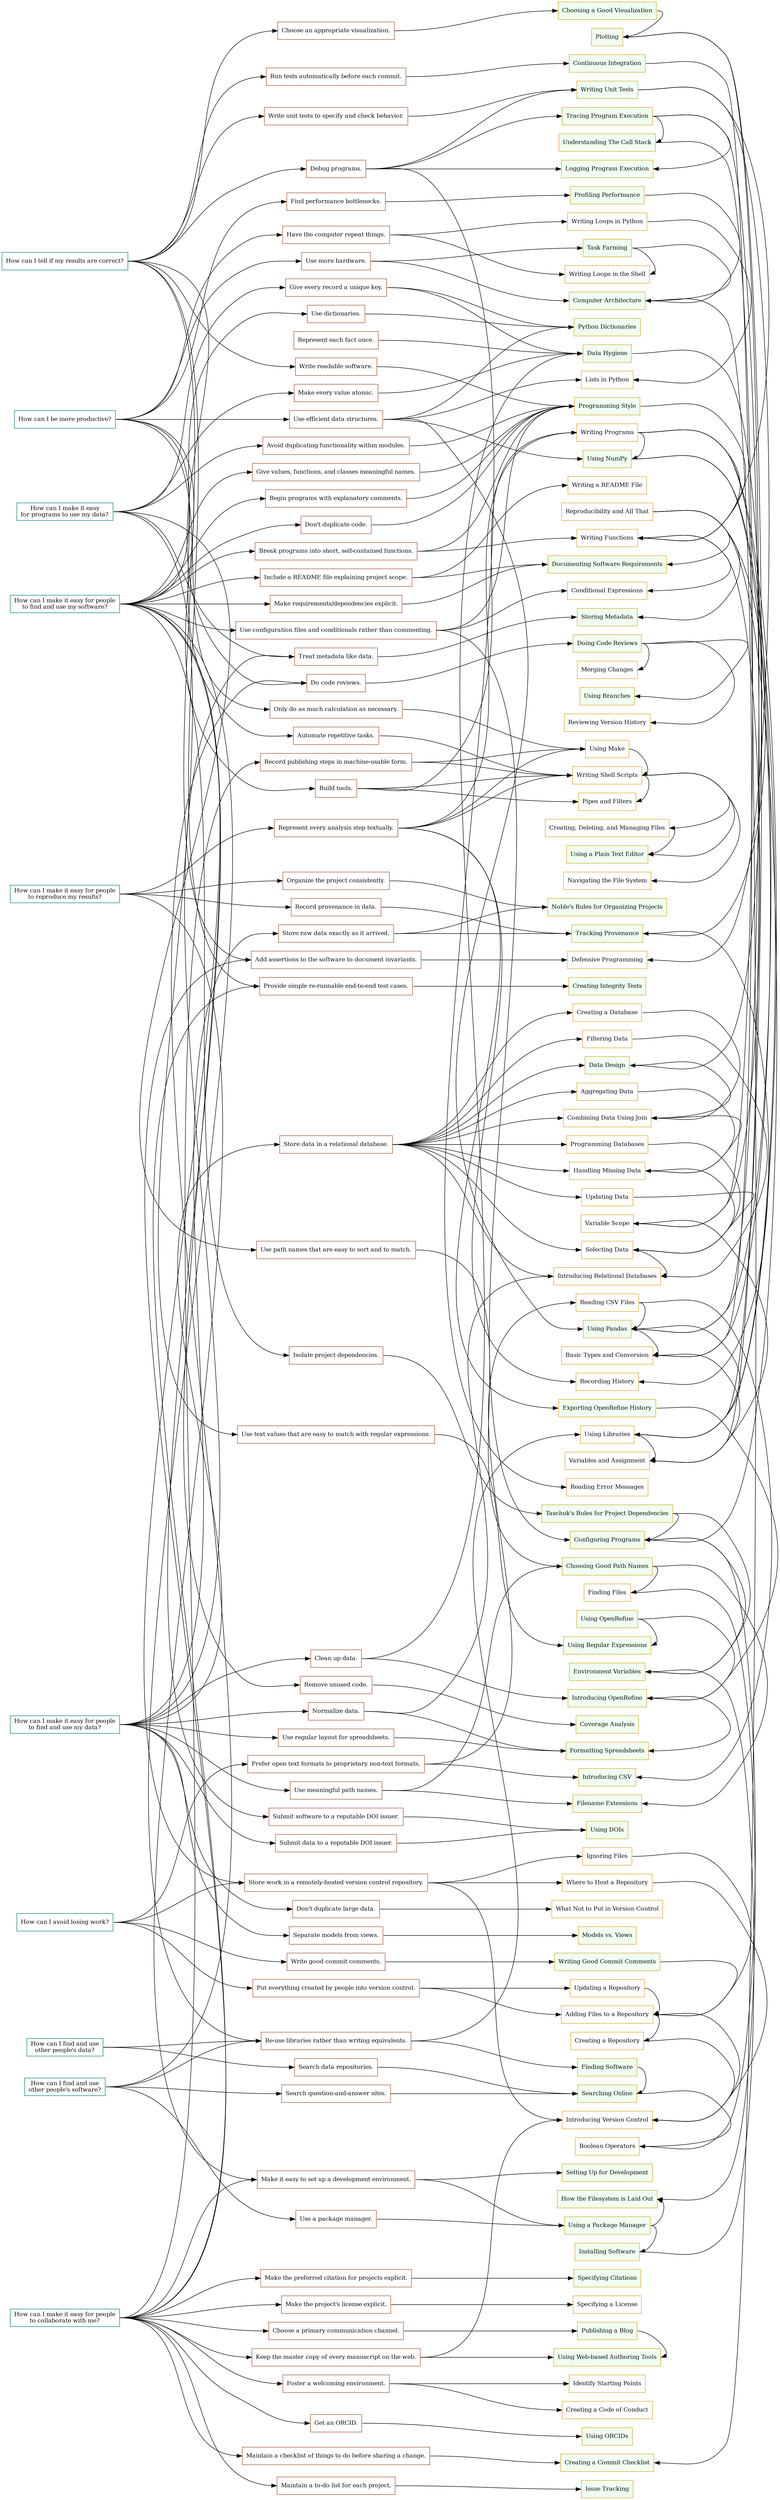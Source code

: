 // Where's open?
digraph scb {
	// Properties.
	rankdir = "LR";
	ranksep = "3 equally";
	node [shape="box", fontsize=12];

	// ----------------------------------------
	// Questions.
	// ----------------------------------------
	subgraph questions {
		node [color="teal"];
		rank = "same";
		q_avoid_losing_work [label="How can I avoid losing work?"];
		q_find_use_others_data [label="How can I find and use\nother people's data?"];
		q_find_use_others_software [label="How can I find and use\nother people's software?"];
		q_improve_productivity [label="How can I be more productive?"];
		q_make_collaboration_easy [label="How can I make it easy for people\nto collaborate with me?"];
		q_make_data_findable [label="How can I make it easy for people\nto find and use my data?"];
		q_make_data_usable_by_programs [label="How can I make it easy\nfor programs to use my data?"];
		q_make_software_findable_usable [label="How can I make it easy for people\nto find and use my software?"];
		q_results_correct [label="How can I tell if my results are correct?"];
		q_results_reproducible [label="How can I make it easy for people\nto reproduce my results?"];
	}

	// ----------------------------------------
	// Answers.
	// ----------------------------------------
	subgraph answers {
		node [color="sienna"];
		rank = "same";
		a_add_assertions [label="Add assertions to the software to document invariants."];
		a_add_human_work_to_repo [label="Put everything created by people into version control."];
		a_atomic_values [label="Make every value atomic."];
		a_automate_tasks [label="Automate repetitive tasks."];
		a_avoid_duplication [label="Avoid duplicating functionality within modules."];
		a_build_and_smoke_tests [label="Provide simple re-runnable end-to-end test cases."];
		a_build_tools [label="Build tools."];
		a_choose_primary_communication_channel [label="Choose a primary communication channel."];
		a_choose_visualization [label="Choose an appropriate visualization."];
		a_clean_up_data [label="Clean up data."];
		a_code_reviews [label="Do code reviews."];
		a_commit_checklist [label="Maintain a checklist of things to do before sharing a change."];
		a_consistent_project_organization [label="Organize the project consistently."];
		a_data_doi [label="Submit data to a reputable DOI issuer."];
		a_debugging [label="Debug programs."];
		a_document_function [label="Begin programs with explanatory comments."];
		a_dont_duplicate_code [label="Don't duplicate code."];
		a_dont_duplicate_large_data [label="Don't duplicate large data."];
		a_eliminate_redundant_calculation [label="Only do as much calculation as necessary."];
		a_explicit_requirements [label="Make requirements/dependencies explicit."];
		a_foster_welcoming_environment [label="Foster a welcoming environment."];
		a_get_orcid [label="Get an ORCID."];
		a_give_code_meaningful_names [label="Give values, functions, and classes meaningful names."];
		a_good_commit_comments [label="Write good commit comments."];
		a_have_computer_repeat_things [label="Have the computer repeat things."];
		a_include_readme [label="Include a README file explaining project scope."];
		a_isolate_dependencies [label="Isolate project dependencies."];
		a_keys_for_records [label="Give every record a unique key."];
		a_master_manuscript_online [label="Keep the master copy of every manuscript on the web."];
		a_meaningful_path_names [label="Use meaningful path names."];
		a_normalize_data [label="Normalize data."];
		a_prefer_open_text [label="Prefer open text formats to proprietary non-text formats."];
		a_profile_performance [label="Find performance bottlenecks."];
		a_project_todo_list [label="Maintain a to-do list for each project."];
		a_record_analysis_steps_textually [label="Represent every analysis step textually."];
		a_record_data_provenance [label="Record provenance in data."];
		a_record_publishing_steps [label="Record publishing steps in machine-usable form."];
		a_regular_spreadsheet_layout [label="Use regular layout for spreadsheets."];
		a_remove_unused_code [label="Remove unused code."];
		a_represent_each_fact_once [label="Represent each fact once."];
		a_reuse_libraries [label="Re-use libraries rather than writing equivalents."];
		a_run_precommit_checks [label="Run tests automatically before each commit."];
		a_search_answer_sites [label="Search question-and-answer sites."];
		a_search_data_repositories [label="Search data repositories."];
		a_separate_models_from_views [label="Separate models from views."];
		a_set_up_development [label="Make it easy to set up a development environment."];
		a_software_doi [label="Submit software to a reputable DOI issuer."];
		a_sortable_matchable_path_names [label="Use path names that are easy to sort and to match."];
		a_specify_citation [label="Make the preferred citation for projects explicit."];
		a_specify_license [label="Make the project's license explicit."];
		a_store_raw_data [label="Store raw data exactly as it arrived."];
		a_store_work_remote_repo [label="Store work in a remotely-hosted version control repository."];
		a_treat_metadata_like_data [label="Treat metadata like data."];
		a_use_dictionaries [label="Use dictionaries."];
		a_use_more_hardware [label="Use more hardware."];
		a_use_config_files [label="Use configuration files and conditionals rather than commenting."];
		a_use_efficient_data_structures [label="Use efficient data structures."];
		a_use_functions [label="Break programs into short, self-contained functions."];
		a_use_matchable_text [label="Use text values that are easy to match with regular expressions."];
		a_use_package_manager [label="Use a package manager."];
		a_use_relational_database [label="Store data in a relational database."];
		a_write_readable_software [label="Write readable software."];
		a_write_unit_tests [label="Write unit tests to specify and check behavior."];
	}

	// ----------------------------------------
	// Topics.
	// ----------------------------------------
	subgraph topics {
		node [color="goldenrod"];
		rank = "same";
		t_add_to_repository [label="Adding Files to a Repository"];
		t_aggregating_data [label="Aggregating Data"];
		t_blogging [label="Publishing a Blog", fillcolor="honeydew", style="filled"];
		t_boilerplate_citation [label="Specifying Citations", fillcolor="honeydew", style="filled"];
		t_boilerplate_license [label="Specifying a License"];
		t_boilerplate_readme [label="Writing a README File"];
		t_boolean_operators [label="Boolean Operators"];
		t_call_stack [label="Understanding The Call Stack", fillcolor="honeydew", style="filled"];
		t_choosing_good_path_names [label="Choosing Good Path Names", fillcolor="honeydew", style="filled"];
		t_choosing_repository_host [label="Where to Host a Repository"];
		t_choosing_visualization [label="Choosing a Good Visualization", fillcolor="honeydew", style="filled"];
		t_code_of_conduct [label="Creating a Code of Conduct"];
		t_code_reviews [label="Doing Code Reviews", fillcolor="honeydew", style="filled"];
		t_commit_checklist [label="Creating a Commit Checklist", fillcolor="honeydew", style="filled"];
		t_computer_architecture [label="Computer Architecture", fillcolor="honeydew", style="filled"];
		t_conditionals [label="Conditional Expressions"];
		t_continuous_integration [label="Continuous Integration", fillcolor="honeydew", style="filled"];
		t_coverage [label="Coverage Analysis", fillcolor="honeydew", style="filled"];
		t_creating_database [label="Creating a Database"];
		t_creating_integrity_tests [label="Creating Integrity Tests", fillcolor="honeydew", style="filled"];
		t_creating_repository [label="Creating a Repository"];
		t_csv_intro [label="Introducing CSV", fillcolor="honeydew", style="filled"];
		t_data_design [label="Data Design", fillcolor="honeydew", style="filled"];
		t_data_hygiene [label="Data Hygiene", fillcolor="honeydew", style="filled"];
		t_data_types [label="Basic Types and Conversion"];
		t_defensive_programming [label="Defensive Programming"];
		t_documenting_requirements [label="Documenting Software Requirements", fillcolor="honeydew", style="filled"];
		t_environment_variables [label="Environment Variables", fillcolor="honeydew", style="filled"];
		t_exporting_openrefine_history [label="Exporting OpenRefine History", fillcolor="honeydew", style="filled"];
		t_filename_extensions [label="Filename Extensions", fillcolor="honeydew", style="filled"];
		t_filesystem_layout [label="How the Filesystem is Laid Out", fillcolor="honeydew", style="filled"];
		t_filtering_data [label="Filtering Data"];
		t_finding_files [label="Finding Files"];
		t_finding_software [label="Finding Software", fillcolor="honeydew", style="filled"];
		t_formatting_spreadsheets [label="Formatting Spreadsheets", fillcolor="honeydew", style="filled"];
		t_getting_doi [label="Using DOIs", fillcolor="honeydew", style="filled"];
		t_getting_orcid [label="Using ORCIDs", fillcolor="honeydew", style="filled"];
		t_good_commit_comments [label="Writing Good Commit Comments", fillcolor="honeydew", style="filled"];
		t_handling_missing_data [label="Handling Missing Data"];
		t_identify_starting_points [label="Identify Starting Points"];
		t_ignoring_files [label="Ignoring Files"];
		t_installing_software [label="Installing Software", fillcolor="honeydew", style="filled"];
		t_introducing_openrefine [label="Introducing OpenRefine", fillcolor="honeydew", style="filled"];
		t_introducing_relational_databases [label="Introducing Relational Databases"];
		t_introducing_version_control [label="Introducing Version Control"];
		t_issue_tracking [label="Issue Tracking", fillcolor="honeydew", style="filled"];
		t_joining_data [label="Combining Data Using Join"];
		t_logging [label="Logging Program Execution", fillcolor="honeydew", style="filled"];
		t_managing_files [label="Creating, Deleting, and Managing Files"];
		t_merging_changes [label="Merging Changes"];
		t_metadata [label="Storing Metadata", fillcolor="honeydew", style="filled"];
		t_models_vs_views [label="Models vs. Views", fillcolor="honeydew", style="filled"];
		t_navigating_file_system [label="Navigating the File System"];
		t_nobles_rules [label="Noble's Rules for Organizing Projects", fillcolor="honeydew", style="filled"];
		t_pipes_filters [label="Pipes and Filters"];
		t_plotting [label="Plotting", fillcolor="honeydew", style="filled"];
		t_profiling [label="Profiling Performance", fillcolor="honeydew", style="filled"];
		t_program_configuration [label="Configuring Programs", fillcolor="honeydew", style="filled"];
		t_programming_databases [label="Programming Databases"];
		t_programming_style [label="Programming Style", fillcolor="honeydew", style="filled"];
		t_python_dictionaries [label="Python Dictionaries", fillcolor="honeydew", style="filled"];
		t_python_lists [label="Lists in Python"];
		t_read_csv [label="Reading CSV Files"];
		t_reading_error_messages [label="Reading Error Messages"];
		t_recording_history [label="Recording History"];
		t_reproducibility [label="Reproducibility and All That"];
		t_reviewing_version_history [label="Reviewing Version History"];
		t_search_online [label="Searching Online", fillcolor="honeydew", style="filled"];
		t_selecting_data [label="Selecting Data"];
		t_setting_up_for_development [label="Setting Up for Development", fillcolor="honeydew", style="filled"];
		t_taschuks_rules [label="Taschuk's Rules for Project Dependencies", fillcolor="honeydew", style="filled"];
		t_task_farming [label="Task Farming", fillcolor="honeydew", style="filled"];
		t_trace_execution [label="Tracing Program Execution", fillcolor="honeydew", style="filled"];
		t_tracking_provenance [label="Tracking Provenance", fillcolor="honeydew", style="filled"];
		t_update_data [label="Updating Data"];
		t_update_repository [label="Updating a Repository"];
		t_use_package_manager [label="Using a Package Manager", fillcolor="honeydew", style="filled"];
		t_using_branches [label="Using Branches", fillcolor="honeydew", style="filled"];
		t_using_editor [label="Using a Plain Text Editor", fillcolor="honeydew", style="filled"];
		t_using_libraries [label="Using Libraries"];
		t_using_make [label="Using Make"];
		t_using_numpy [label="Using NumPy", fillcolor="honeydew", style="filled"];
		t_using_openrefine [label="Using OpenRefine", fillcolor="honeydew", style="filled"];
		t_using_pandas [label="Using Pandas", fillcolor="honeydew", style="filled"];
		t_using_regular_expressions [label="Using Regular Expressions", fillcolor="honeydew", style="filled"];
		t_using_web_authoring [label="Using Web-based Authoring Tools", fillcolor="honeydew", style="filled"];
		t_variable_scope [label="Variable Scope"];
		t_variables_assignment [label="Variables and Assignment"];
		t_what_not_to_store [label="What Not to Put in Version Control"];
		t_writing_functions [label="Writing Functions"];
		t_writing_programs [label="Writing Programs"];
		t_writing_python_loops [label="Writing Loops in Python"];
		t_writing_shell_loops [label="Writing Loops in the Shell"];
		t_writing_shell_scripts [label="Writing Shell Scripts"];
		t_writing_unit_tests [label="Writing Unit Tests", fillcolor="honeydew", style="filled"];
	}

	// ----------------------------------------
	// Questions to answers.
	// ----------------------------------------

	q_avoid_losing_work:e -> a_add_human_work_to_repo:w;
	q_avoid_losing_work:e -> a_good_commit_comments:w;
	q_avoid_losing_work:e -> a_prefer_open_text:w;
	q_avoid_losing_work:e -> a_store_work_remote_repo:w;
	q_find_use_others_data:e -> a_reuse_libraries:w;
	q_find_use_others_data:e -> a_search_data_repositories:w;
	q_find_use_others_software:e -> a_code_reviews:w;
	q_find_use_others_software:e -> a_reuse_libraries:w;
	q_find_use_others_software:e -> a_search_answer_sites:w;
	q_find_use_others_software:e -> a_use_package_manager:w;
	q_improve_productivity:e -> a_automate_tasks:w;
	q_improve_productivity:e -> a_build_tools:w;
	q_improve_productivity:e -> a_eliminate_redundant_calculation:w;
	q_improve_productivity:e -> a_have_computer_repeat_things:w;
	q_improve_productivity:e -> a_profile_performance:w;
	q_improve_productivity:e -> a_use_efficient_data_structures:w;
	q_improve_productivity:e -> a_use_more_hardware:w;
	q_make_collaboration_easy:e -> a_add_assertions:w;
	q_make_collaboration_easy:e -> a_build_and_smoke_tests:w;
	q_make_collaboration_easy:e -> a_choose_primary_communication_channel:w;
	q_make_collaboration_easy:e -> a_commit_checklist:w;
	q_make_collaboration_easy:e -> a_foster_welcoming_environment:w;
	q_make_collaboration_easy:e -> a_get_orcid:w;
	q_make_collaboration_easy:e -> a_master_manuscript_online:w;
	q_make_collaboration_easy:e -> a_project_todo_list:w;
	q_make_collaboration_easy:e -> a_record_publishing_steps:w;
	q_make_collaboration_easy:e -> a_set_up_development:w;
	q_make_collaboration_easy:e -> a_specify_citation:w;
	q_make_collaboration_easy:e -> a_specify_license:w;
	q_make_data_findable:e -> a_clean_up_data:w;
	q_make_data_findable:e -> a_data_doi:w;
	q_make_data_findable:e -> a_dont_duplicate_large_data:w;
	q_make_data_findable:e -> a_meaningful_path_names:w;
	q_make_data_findable:e -> a_normalize_data:w;
	q_make_data_findable:e -> a_regular_spreadsheet_layout:w;
	q_make_data_findable:e -> a_separate_models_from_views:w;
	q_make_data_findable:e -> a_store_raw_data:w;
	q_make_data_findable:e -> a_treat_metadata_like_data:w;
	q_make_data_findable:e -> a_use_relational_database:w;
	q_make_data_usable_by_programs:e -> a_atomic_values:w;
	q_make_data_usable_by_programs:e -> a_avoid_duplication:w;
	q_make_data_usable_by_programs:e -> a_keys_for_records:w;
	q_make_data_usable_by_programs:e -> a_sortable_matchable_path_names:w;
	q_make_data_usable_by_programs:e -> a_treat_metadata_like_data:w;
	q_make_data_usable_by_programs:e -> a_use_matchable_text:w;
	q_make_software_findable_usable:e -> a_document_function:w;
	q_make_software_findable_usable:e -> a_dont_duplicate_code:w;
	q_make_software_findable_usable:e -> a_explicit_requirements:w;
	q_make_software_findable_usable:e -> a_give_code_meaningful_names:w;
	q_make_software_findable_usable:e -> a_include_readme:w;
	q_make_software_findable_usable:e -> a_isolate_dependencies:w;
	q_make_software_findable_usable:e -> a_remove_unused_code:w;
	q_make_software_findable_usable:e -> a_reuse_libraries:w;
	q_make_software_findable_usable:e -> a_software_doi:w;
	q_make_software_findable_usable:e -> a_store_work_remote_repo:w;
	q_make_software_findable_usable:e -> a_use_config_files:w;
	q_make_software_findable_usable:e -> a_use_dictionaries:w;
	q_make_software_findable_usable:e -> a_use_functions:w;
	q_results_correct:e -> a_add_assertions:w;
	q_results_correct:e -> a_build_and_smoke_tests:w;
	q_results_correct:e -> a_choose_visualization:w;
	q_results_correct:e -> a_code_reviews:w;
	q_results_correct:e -> a_debugging:w;
	q_results_correct:e -> a_run_precommit_checks:w;
	q_results_correct:e -> a_write_readable_software:w;
	q_results_correct:e -> a_write_unit_tests:w;
	q_results_reproducible:e -> a_consistent_project_organization:w;
	q_results_reproducible:e -> a_record_analysis_steps_textually:w;
	q_results_reproducible:e -> a_record_data_provenance:w;
	q_results_reproducible:e -> a_set_up_development:w;

	// ----------------------------------------
	// Answers to topics.
	// ----------------------------------------

	a_add_assertions:e -> t_defensive_programming:w;
	a_add_human_work_to_repo:e -> t_add_to_repository:w;
	a_add_human_work_to_repo:e -> t_update_repository:w;
	a_atomic_values:e -> t_data_hygiene:w;
	a_automate_tasks:e -> t_writing_shell_scripts:w;
	a_avoid_duplication:e -> t_programming_style:w;
	a_build_and_smoke_tests:e -> t_creating_integrity_tests:w;
	a_build_tools:e -> t_pipes_filters:w;
	a_build_tools:e -> t_writing_programs:w;
	a_build_tools:e -> t_writing_shell_scripts:w;
	a_choose_primary_communication_channel:e -> t_blogging:w;
	a_choose_visualization:e -> t_choosing_visualization:w;
	a_clean_up_data:e -> t_data_hygiene:w;
	a_clean_up_data:e -> t_introducing_openrefine:w;
	a_code_reviews:e -> t_code_reviews:w;
	a_commit_checklist:e -> t_commit_checklist:w;
	a_consistent_project_organization:e -> t_nobles_rules:w;
	a_data_doi:e -> t_getting_doi:w;
	a_debugging:e -> t_logging:w;
	a_debugging:e -> t_reading_error_messages:w;
	a_debugging:e -> t_trace_execution:w;
	a_debugging:e -> t_writing_unit_tests:w;
	a_document_function:e -> t_programming_style:w;
	a_dont_duplicate_code:e -> t_programming_style:w;
	a_dont_duplicate_large_data:e -> t_what_not_to_store:w;
	a_eliminate_redundant_calculation:e -> t_using_make:w;
	a_explicit_requirements:e -> t_documenting_requirements:w;
	a_foster_welcoming_environment:e -> t_code_of_conduct:w;
	a_foster_welcoming_environment:e -> t_identify_starting_points:w;
	a_get_orcid:e -> t_getting_orcid:w;
	a_give_code_meaningful_names:e -> t_programming_style:w;
	a_good_commit_comments:e -> t_good_commit_comments:w;
	a_have_computer_repeat_things:e -> t_writing_python_loops:w;
	a_have_computer_repeat_things:e -> t_writing_shell_loops:w;
	a_include_readme:e -> t_boilerplate_readme:w;
	a_include_readme:e -> t_documenting_requirements:w;
	a_isolate_dependencies:e -> t_taschuks_rules:w;
	a_keys_for_records:e -> t_python_dictionaries:w;
	a_keys_for_records:e -> t_data_hygiene:w;
	a_master_manuscript_online:e -> t_using_web_authoring:w;
	a_master_manuscript_online:e -> t_introducing_version_control:w;
	a_meaningful_path_names:e -> t_choosing_good_path_names:w;
	a_meaningful_path_names:e -> t_filename_extensions:w;
	a_normalize_data:e -> t_formatting_spreadsheets:w;
	a_normalize_data:e -> t_introducing_relational_databases:w;
	a_prefer_open_text:e -> t_csv_intro:w;
	a_prefer_open_text:e -> t_read_csv:w;
	a_profile_performance:e -> t_profiling:w;
	a_project_todo_list:e -> t_issue_tracking:w;
	a_record_analysis_steps_textually:e -> t_exporting_openrefine_history:w;
	a_record_analysis_steps_textually:e -> t_recording_history:w;
	a_record_analysis_steps_textually:e -> t_using_make:w;
	a_record_analysis_steps_textually:e -> t_writing_programs:w;
	a_record_analysis_steps_textually:e -> t_writing_shell_scripts:w;
	a_record_data_provenance:e -> t_tracking_provenance:w;
	a_record_publishing_steps:e -> t_using_make:w;
	a_record_publishing_steps:e -> t_writing_shell_scripts:w;
	a_regular_spreadsheet_layout:e -> t_formatting_spreadsheets:w;
	a_remove_unused_code:e -> t_coverage:w;
	a_represent_each_fact_once:e -> t_data_hygiene:w;
	a_reuse_libraries:e -> t_finding_software:w;
	a_reuse_libraries:e -> t_using_libraries:w;
	a_run_precommit_checks:e -> t_continuous_integration:w;
	a_search_answer_sites:e -> t_search_online:w;
	a_search_data_repositories:e -> t_search_online:w;
	a_separate_models_from_views:e -> t_models_vs_views:w;
	a_set_up_development:e -> t_setting_up_for_development:w;
	a_set_up_development:e -> t_use_package_manager:w;
	a_software_doi:e -> t_getting_doi:w;
	a_sortable_matchable_path_names:e -> t_choosing_good_path_names:w;
	a_specify_citation:e -> t_boilerplate_citation:w;
	a_specify_license:e -> t_boilerplate_license:w;
	a_store_raw_data:e -> t_nobles_rules:w;
	a_store_raw_data:e -> t_tracking_provenance:w;
	a_store_work_remote_repo:e -> t_choosing_repository_host:w;
	a_store_work_remote_repo:e -> t_ignoring_files:w;
	a_store_work_remote_repo:e -> t_introducing_version_control:w;
	a_treat_metadata_like_data:e -> t_metadata:w;
	a_use_dictionaries:e -> t_python_dictionaries:w;
	a_use_config_files:e -> t_conditionals:w;
	a_use_config_files:e -> t_program_configuration:w;
	a_use_config_files:e -> t_programming_style:w;
	a_use_efficient_data_structures:e -> t_python_dictionaries:w;
	a_use_efficient_data_structures:e -> t_python_lists:w;
	a_use_efficient_data_structures:e -> t_using_numpy:w;
	a_use_efficient_data_structures:e -> t_using_pandas:w;
	a_use_functions:e -> t_programming_style:w;
	a_use_functions:e -> t_writing_functions:w;
	a_use_matchable_text:e -> t_using_regular_expressions:w;
	a_use_more_hardware:e -> t_computer_architecture:w;
	a_use_more_hardware:e -> t_task_farming:w;
	a_use_package_manager:e -> t_use_package_manager:w;
	a_use_relational_database:e -> t_aggregating_data:w;
	a_use_relational_database:e -> t_creating_database:w;
	a_use_relational_database:e -> t_data_design:w;
	a_use_relational_database:e -> t_filtering_data:w;
	a_use_relational_database:e -> t_handling_missing_data:w;
	a_use_relational_database:e -> t_introducing_relational_databases:w;
	a_use_relational_database:e -> t_joining_data:w;
	a_use_relational_database:e -> t_programming_databases:w;
	a_use_relational_database:e -> t_selecting_data:w;
	a_use_relational_database:e -> t_update_data:w;
	a_write_readable_software:e -> t_programming_style:w;
	a_write_unit_tests:e -> t_writing_unit_tests:w;

	// ----------------------------------------
	// Topics to topics.
	// ----------------------------------------

	t_add_to_repository:e -> t_creating_repository:e;
	t_add_to_repository:e -> t_introducing_version_control:e;
	t_aggregating_data:e -> t_handling_missing_data:e;
	t_blogging:e -> t_using_web_authoring:e;
	t_call_stack:e -> t_variable_scope:e;
	t_choosing_good_path_names:e -> t_filename_extensions:e;
	t_choosing_good_path_names:e -> t_finding_files:e;
	t_choosing_repository_host:e -> t_introducing_version_control:e;
	t_choosing_visualization:e -> t_plotting:e;
	t_code_reviews:e -> t_merging_changes:e;
	t_code_reviews:e -> t_reviewing_version_history:e;
	t_code_reviews:e -> t_using_branches:e;
	t_computer_architecture:e -> t_data_types:e;
	t_continuous_integration:e -> t_commit_checklist:e;
	t_creating_database:e -> t_joining_data:e;
	t_creating_repository:e -> t_introducing_version_control:e;
	t_data_design:e -> t_joining_data:e;
	t_data_hygiene:e -> t_data_design:e;
	t_data_types:e -> t_variables_assignment:e;
	t_exporting_openrefine_history:e -> t_introducing_openrefine:e;
	t_filtering_data:e -> t_introducing_relational_databases:e;
	t_finding_files:e -> t_filesystem_layout:e;
	t_finding_software:e -> t_search_online:e;
	t_good_commit_comments:e -> t_add_to_repository:e;
	t_handling_missing_data:e -> t_selecting_data:e;
	t_ignoring_files:e -> t_add_to_repository:e;
	t_installing_software:e -> t_environment_variables:e;
	t_introducing_openrefine:e -> t_formatting_spreadsheets:e;
	t_joining_data:e -> t_handling_missing_data:e;
	t_managing_files:e -> t_using_editor:e;
	t_plotting:e -> t_using_libraries:e;
	t_plotting:e -> t_using_pandas:e;
	t_profiling:e -> t_computer_architecture:e;
	t_program_configuration:e -> t_environment_variables:e;
	t_program_configuration:e -> t_boolean_operators:e;
	t_programming_databases:e -> t_selecting_data:e;
	t_programming_style:e -> t_writing_functions:e;
	t_read_csv:e -> t_csv_intro:e;
	t_read_csv:e -> t_using_pandas:e;
	t_reproducibility:e -> t_program_configuration:e;
	t_reproducibility:e -> t_documenting_requirements:e;
	t_reproducibility:e -> t_metadata:e;
	t_reproducibility:e -> t_tracking_provenance:e;
	t_search_online:e -> t_boolean_operators:e;
	t_selecting_data:e -> t_introducing_relational_databases:e;
	t_taschuks_rules:e -> t_program_configuration:e;
	t_taschuks_rules:e -> t_environment_variables:e;
	t_task_farming:e -> t_computer_architecture:e;
	t_task_farming:e -> t_writing_shell_loops:e;
	t_trace_execution:e -> t_call_stack:e;
	t_trace_execution:e -> t_logging:e;
	t_trace_execution:e -> t_variables_assignment:e;
	t_tracking_provenance:e -> t_recording_history:e;
	t_update_data:e -> t_selecting_data:e;
	t_update_repository:e -> t_add_to_repository:e;
	t_use_package_manager:e -> t_filesystem_layout:e;
	t_use_package_manager:e -> t_installing_software:e;
	t_using_libraries:e -> t_variables_assignment:e;
	t_using_make:e -> t_writing_shell_scripts:e;
	t_using_numpy:e -> t_data_types:e;
	t_using_numpy:e -> t_using_libraries:e;
	t_using_openrefine:e -> t_introducing_openrefine:e;
	t_using_openrefine:e -> t_using_regular_expressions:e;
	t_using_pandas:e -> t_data_types:e;
	t_using_pandas:e -> t_using_libraries:e;
	t_variable_scope:e -> t_variables_assignment:e;
	t_writing_functions:e -> t_conditionals:e;
	t_writing_functions:e -> t_variable_scope:e;
	t_writing_programs:e -> t_using_libraries:e;
	t_writing_programs:e -> t_using_numpy:e;
	t_writing_programs:e -> t_using_pandas:e;
	t_writing_programs:e -> t_writing_functions:e;
	t_writing_python_loops:e -> t_python_lists:e;
	t_writing_shell_scripts:e -> t_managing_files:e;
	t_writing_shell_scripts:e -> t_navigating_file_system:e;
	t_writing_shell_scripts:e -> t_pipes_filters:e;
	t_writing_shell_scripts:e -> t_using_editor:e;
	t_writing_unit_tests:e -> t_defensive_programming:e;
	t_writing_unit_tests:e -> t_writing_functions:e;
}
